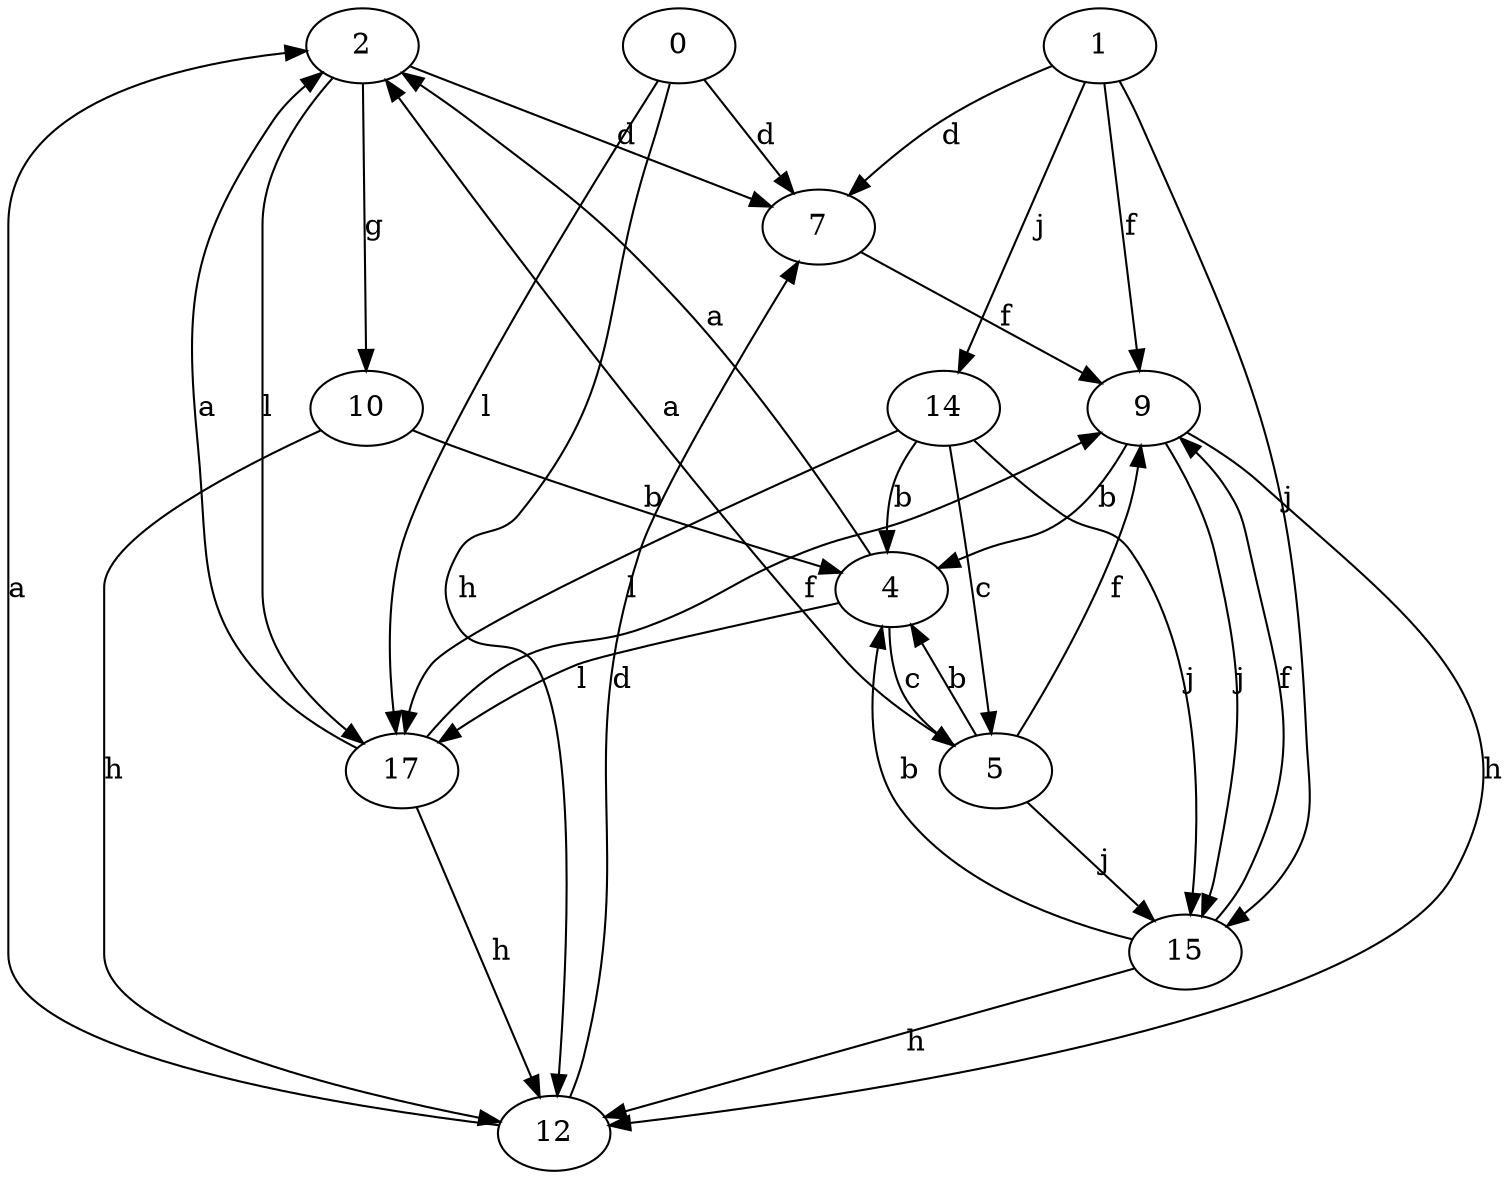 strict digraph  {
2;
4;
5;
7;
9;
10;
12;
0;
1;
14;
15;
17;
2 -> 7  [label=d];
2 -> 10  [label=g];
2 -> 17  [label=l];
4 -> 2  [label=a];
4 -> 5  [label=c];
4 -> 17  [label=l];
5 -> 2  [label=a];
5 -> 4  [label=b];
5 -> 9  [label=f];
5 -> 15  [label=j];
7 -> 9  [label=f];
9 -> 4  [label=b];
9 -> 12  [label=h];
9 -> 15  [label=j];
10 -> 4  [label=b];
10 -> 12  [label=h];
12 -> 2  [label=a];
12 -> 7  [label=d];
0 -> 7  [label=d];
0 -> 12  [label=h];
0 -> 17  [label=l];
1 -> 7  [label=d];
1 -> 9  [label=f];
1 -> 14  [label=j];
1 -> 15  [label=j];
14 -> 4  [label=b];
14 -> 5  [label=c];
14 -> 15  [label=j];
14 -> 17  [label=l];
15 -> 4  [label=b];
15 -> 9  [label=f];
15 -> 12  [label=h];
17 -> 2  [label=a];
17 -> 9  [label=f];
17 -> 12  [label=h];
}
